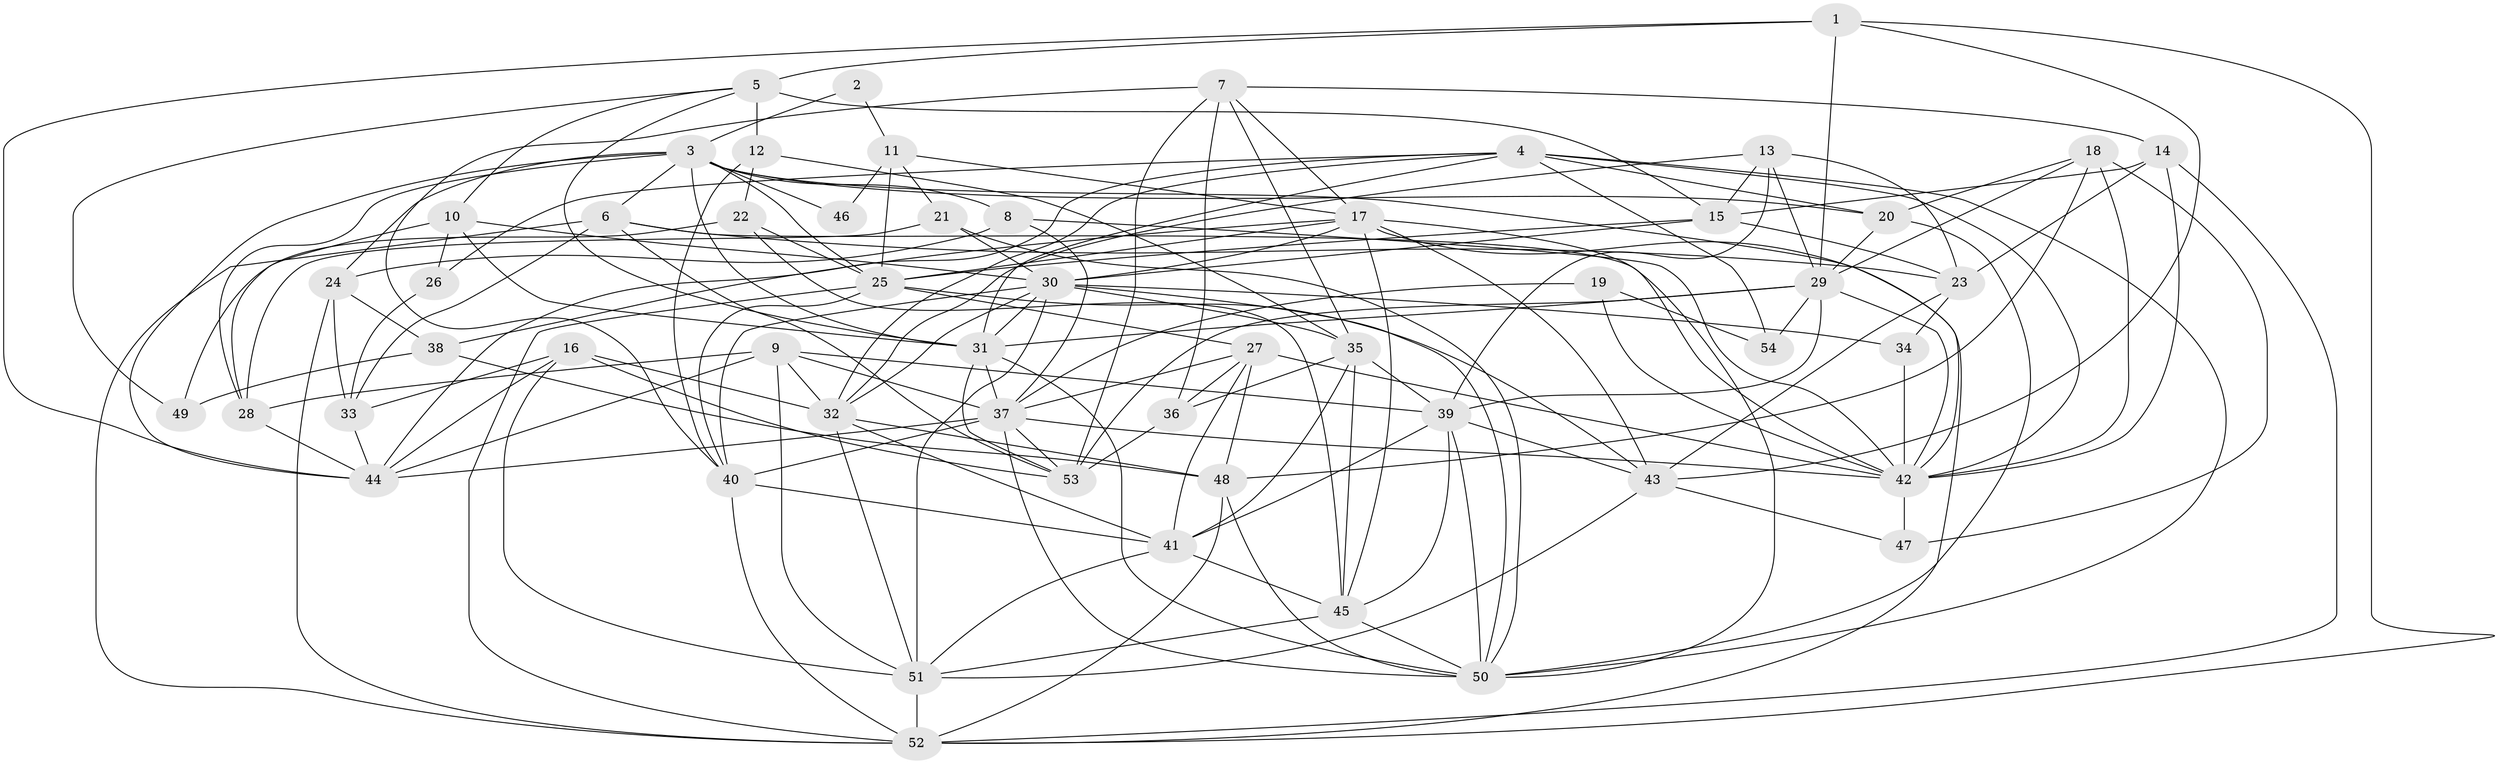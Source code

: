 // original degree distribution, {3: 0.2706766917293233, 6: 0.06766917293233082, 4: 0.24812030075187969, 5: 0.16541353383458646, 2: 0.16541353383458646, 10: 0.007518796992481203, 7: 0.05263157894736842, 8: 0.015037593984962405, 9: 0.007518796992481203}
// Generated by graph-tools (version 1.1) at 2025/37/03/04/25 23:37:10]
// undirected, 54 vertices, 165 edges
graph export_dot {
  node [color=gray90,style=filled];
  1;
  2;
  3;
  4;
  5;
  6;
  7;
  8;
  9;
  10;
  11;
  12;
  13;
  14;
  15;
  16;
  17;
  18;
  19;
  20;
  21;
  22;
  23;
  24;
  25;
  26;
  27;
  28;
  29;
  30;
  31;
  32;
  33;
  34;
  35;
  36;
  37;
  38;
  39;
  40;
  41;
  42;
  43;
  44;
  45;
  46;
  47;
  48;
  49;
  50;
  51;
  52;
  53;
  54;
  1 -- 5 [weight=1.0];
  1 -- 29 [weight=1.0];
  1 -- 43 [weight=1.0];
  1 -- 44 [weight=1.0];
  1 -- 52 [weight=1.0];
  2 -- 3 [weight=1.0];
  2 -- 11 [weight=1.0];
  3 -- 6 [weight=1.0];
  3 -- 8 [weight=1.0];
  3 -- 20 [weight=1.0];
  3 -- 24 [weight=2.0];
  3 -- 25 [weight=1.0];
  3 -- 28 [weight=1.0];
  3 -- 31 [weight=1.0];
  3 -- 42 [weight=1.0];
  3 -- 44 [weight=1.0];
  3 -- 46 [weight=1.0];
  4 -- 20 [weight=1.0];
  4 -- 26 [weight=1.0];
  4 -- 31 [weight=1.0];
  4 -- 32 [weight=2.0];
  4 -- 42 [weight=2.0];
  4 -- 44 [weight=1.0];
  4 -- 50 [weight=1.0];
  4 -- 54 [weight=1.0];
  5 -- 10 [weight=1.0];
  5 -- 12 [weight=1.0];
  5 -- 15 [weight=2.0];
  5 -- 31 [weight=1.0];
  5 -- 49 [weight=1.0];
  6 -- 23 [weight=1.0];
  6 -- 33 [weight=1.0];
  6 -- 42 [weight=1.0];
  6 -- 52 [weight=1.0];
  6 -- 53 [weight=1.0];
  7 -- 14 [weight=1.0];
  7 -- 17 [weight=1.0];
  7 -- 35 [weight=1.0];
  7 -- 36 [weight=1.0];
  7 -- 40 [weight=1.0];
  7 -- 53 [weight=1.0];
  8 -- 24 [weight=1.0];
  8 -- 37 [weight=1.0];
  8 -- 42 [weight=1.0];
  9 -- 28 [weight=1.0];
  9 -- 32 [weight=1.0];
  9 -- 37 [weight=3.0];
  9 -- 39 [weight=2.0];
  9 -- 44 [weight=1.0];
  9 -- 51 [weight=1.0];
  10 -- 26 [weight=1.0];
  10 -- 28 [weight=1.0];
  10 -- 30 [weight=1.0];
  10 -- 31 [weight=1.0];
  11 -- 17 [weight=1.0];
  11 -- 21 [weight=1.0];
  11 -- 25 [weight=2.0];
  11 -- 46 [weight=1.0];
  12 -- 22 [weight=1.0];
  12 -- 35 [weight=1.0];
  12 -- 40 [weight=1.0];
  13 -- 15 [weight=1.0];
  13 -- 23 [weight=1.0];
  13 -- 29 [weight=1.0];
  13 -- 32 [weight=1.0];
  13 -- 39 [weight=1.0];
  14 -- 15 [weight=1.0];
  14 -- 23 [weight=1.0];
  14 -- 42 [weight=1.0];
  14 -- 52 [weight=1.0];
  15 -- 23 [weight=2.0];
  15 -- 25 [weight=1.0];
  15 -- 30 [weight=1.0];
  16 -- 32 [weight=1.0];
  16 -- 33 [weight=1.0];
  16 -- 44 [weight=1.0];
  16 -- 51 [weight=1.0];
  16 -- 53 [weight=1.0];
  17 -- 25 [weight=2.0];
  17 -- 30 [weight=1.0];
  17 -- 38 [weight=1.0];
  17 -- 43 [weight=1.0];
  17 -- 45 [weight=1.0];
  17 -- 50 [weight=1.0];
  17 -- 52 [weight=1.0];
  18 -- 20 [weight=1.0];
  18 -- 29 [weight=1.0];
  18 -- 42 [weight=1.0];
  18 -- 47 [weight=1.0];
  18 -- 48 [weight=1.0];
  19 -- 37 [weight=1.0];
  19 -- 42 [weight=1.0];
  19 -- 54 [weight=1.0];
  20 -- 29 [weight=1.0];
  20 -- 50 [weight=1.0];
  21 -- 28 [weight=1.0];
  21 -- 30 [weight=1.0];
  21 -- 50 [weight=1.0];
  22 -- 25 [weight=1.0];
  22 -- 45 [weight=1.0];
  22 -- 49 [weight=1.0];
  23 -- 34 [weight=1.0];
  23 -- 43 [weight=1.0];
  24 -- 33 [weight=1.0];
  24 -- 38 [weight=1.0];
  24 -- 52 [weight=1.0];
  25 -- 27 [weight=1.0];
  25 -- 40 [weight=1.0];
  25 -- 43 [weight=2.0];
  25 -- 52 [weight=1.0];
  26 -- 33 [weight=1.0];
  27 -- 36 [weight=1.0];
  27 -- 37 [weight=1.0];
  27 -- 41 [weight=1.0];
  27 -- 42 [weight=1.0];
  27 -- 48 [weight=1.0];
  28 -- 44 [weight=1.0];
  29 -- 31 [weight=1.0];
  29 -- 39 [weight=1.0];
  29 -- 42 [weight=1.0];
  29 -- 53 [weight=1.0];
  29 -- 54 [weight=1.0];
  30 -- 31 [weight=2.0];
  30 -- 32 [weight=1.0];
  30 -- 34 [weight=1.0];
  30 -- 35 [weight=2.0];
  30 -- 40 [weight=1.0];
  30 -- 50 [weight=1.0];
  30 -- 51 [weight=1.0];
  31 -- 37 [weight=1.0];
  31 -- 50 [weight=1.0];
  31 -- 53 [weight=1.0];
  32 -- 41 [weight=1.0];
  32 -- 48 [weight=1.0];
  32 -- 51 [weight=1.0];
  33 -- 44 [weight=1.0];
  34 -- 42 [weight=1.0];
  35 -- 36 [weight=1.0];
  35 -- 39 [weight=1.0];
  35 -- 41 [weight=1.0];
  35 -- 45 [weight=1.0];
  36 -- 53 [weight=1.0];
  37 -- 40 [weight=1.0];
  37 -- 42 [weight=2.0];
  37 -- 44 [weight=1.0];
  37 -- 50 [weight=1.0];
  37 -- 53 [weight=1.0];
  38 -- 48 [weight=1.0];
  38 -- 49 [weight=1.0];
  39 -- 41 [weight=1.0];
  39 -- 43 [weight=1.0];
  39 -- 45 [weight=1.0];
  39 -- 50 [weight=2.0];
  40 -- 41 [weight=1.0];
  40 -- 52 [weight=1.0];
  41 -- 45 [weight=1.0];
  41 -- 51 [weight=1.0];
  42 -- 47 [weight=1.0];
  43 -- 47 [weight=1.0];
  43 -- 51 [weight=1.0];
  45 -- 50 [weight=1.0];
  45 -- 51 [weight=1.0];
  48 -- 50 [weight=1.0];
  48 -- 52 [weight=1.0];
  51 -- 52 [weight=1.0];
}
